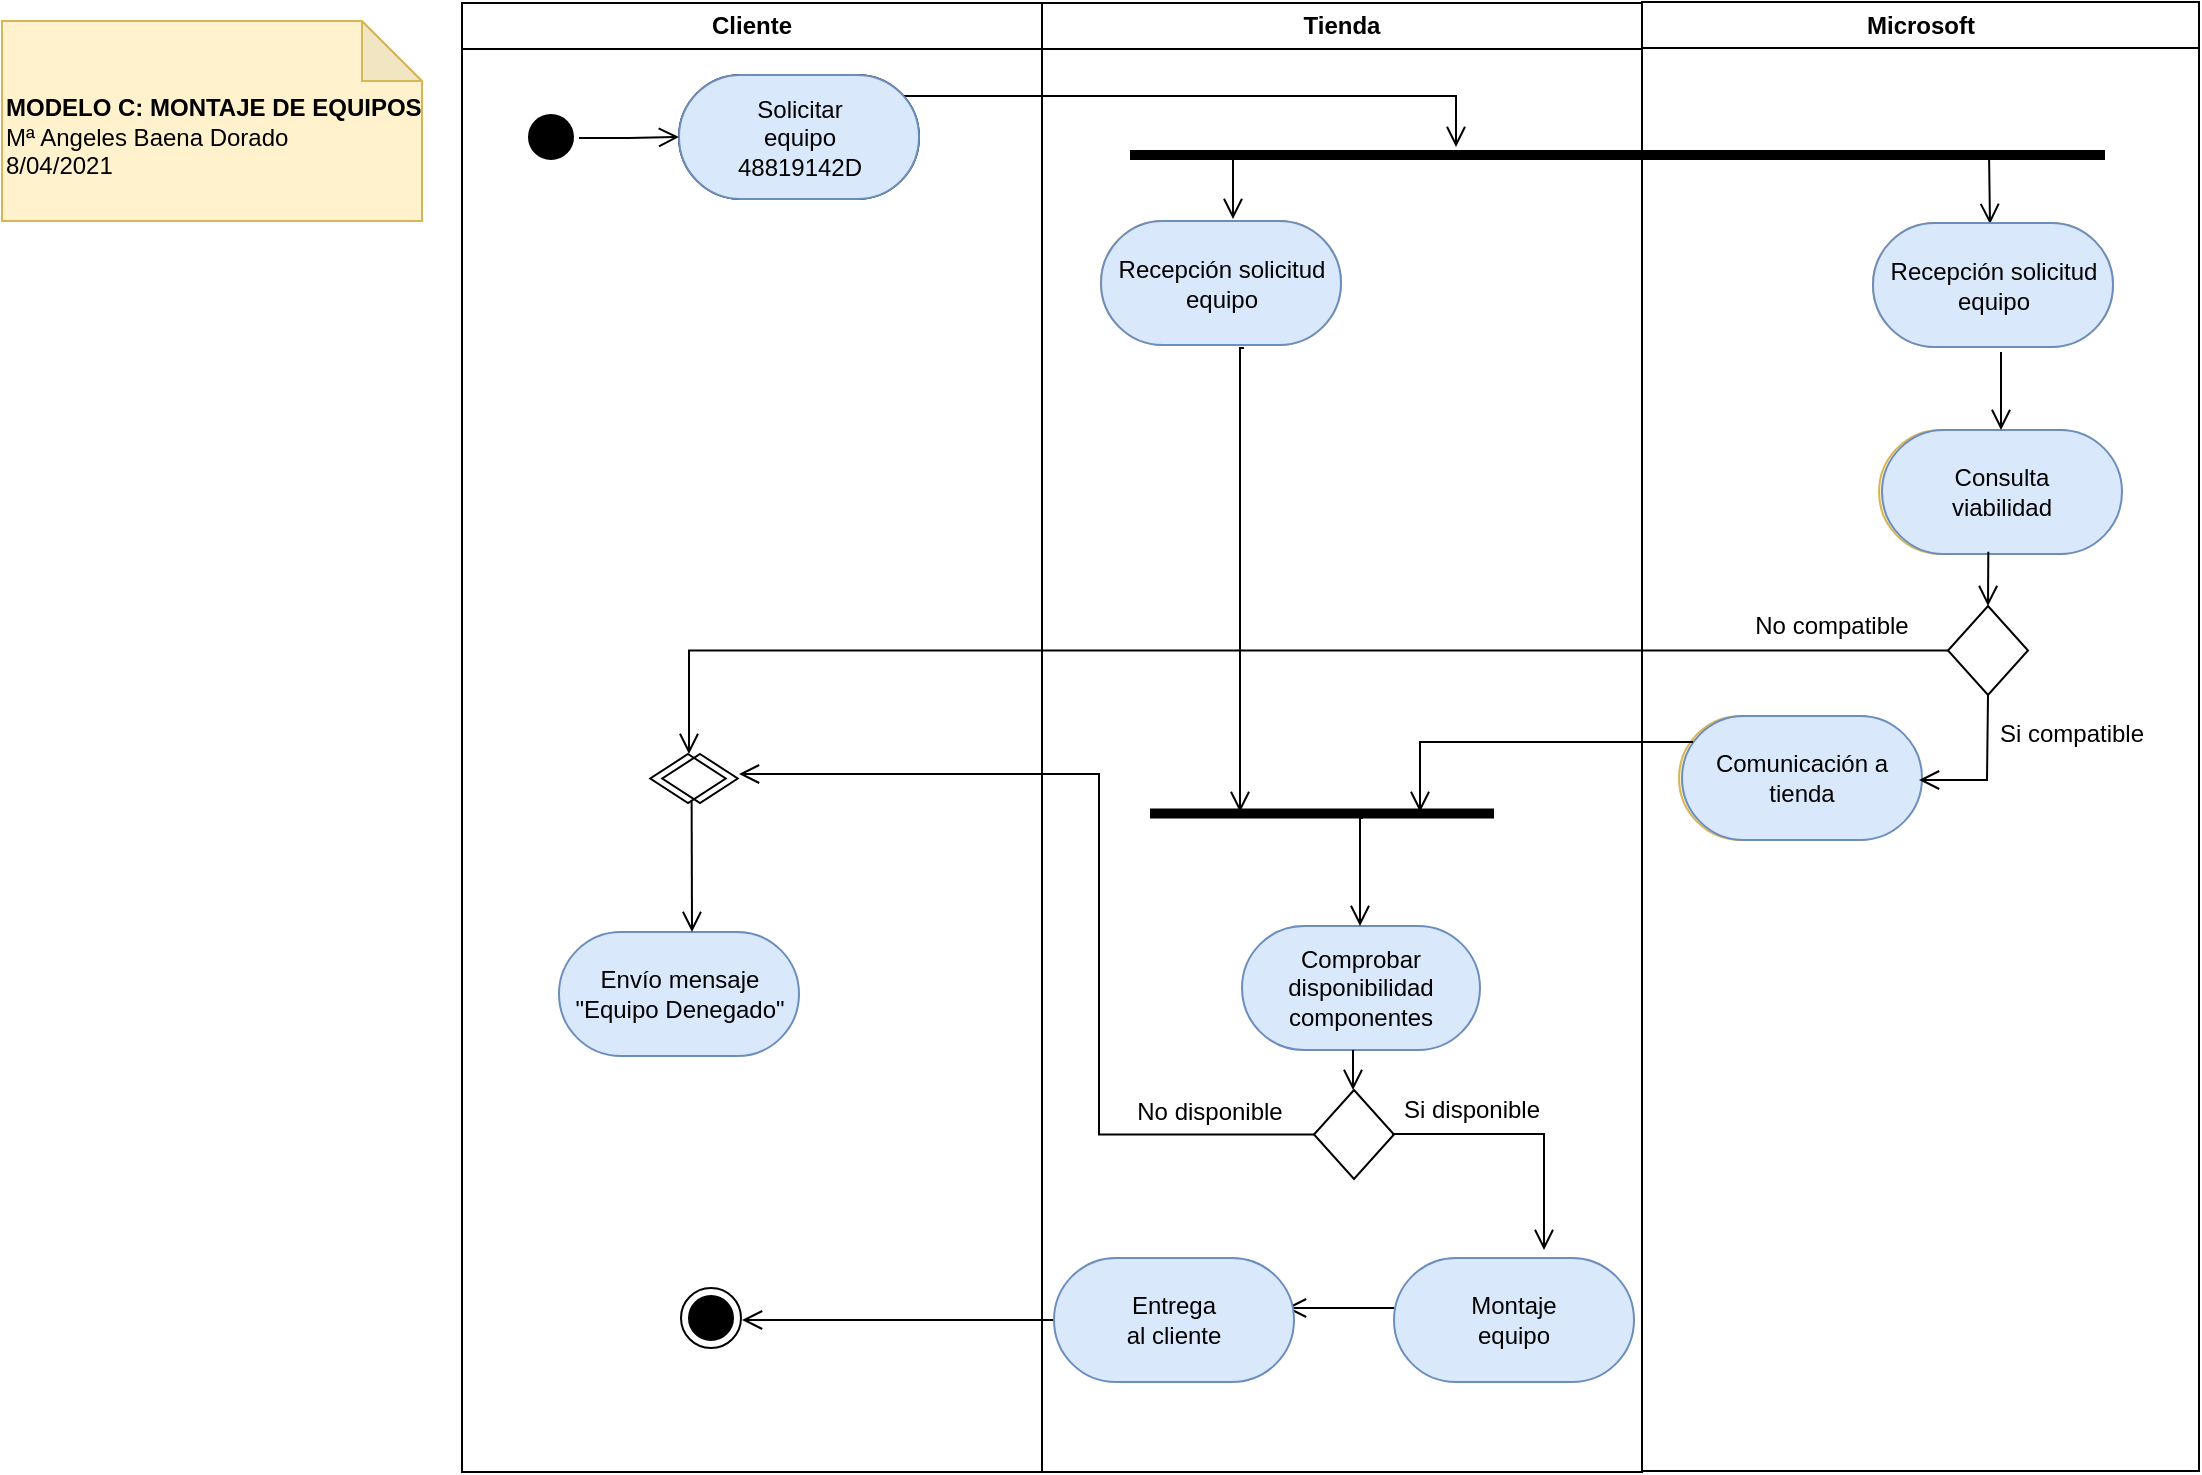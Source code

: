 <mxfile version="14.5.7" type="github">
  <diagram name="Page-1" id="e7e014a7-5840-1c2e-5031-d8a46d1fe8dd">
    <mxGraphModel dx="1422" dy="781" grid="1" gridSize="10" guides="1" tooltips="1" connect="1" arrows="1" fold="1" page="1" pageScale="1" pageWidth="1169" pageHeight="826" background="#ffffff" math="0" shadow="0">
      <root>
        <mxCell id="0" />
        <mxCell id="1" parent="0" />
        <mxCell id="2" value="Cliente" style="swimlane;whiteSpace=wrap" parent="1" vertex="1">
          <mxGeometry x="250" y="35.5" width="290" height="734.5" as="geometry" />
        </mxCell>
        <mxCell id="ZA-KN9Rf8BJQ1v--GHor-42" value="&lt;div&gt;Solicitar &lt;br&gt;&lt;/div&gt;&lt;div&gt;equipo&lt;/div&gt;&lt;div&gt;48819142D&lt;/div&gt;" style="rounded=1;whiteSpace=wrap;html=1;arcSize=50;" vertex="1" parent="2">
          <mxGeometry x="108.5" y="36" width="120" height="62" as="geometry" />
        </mxCell>
        <mxCell id="ZA-KN9Rf8BJQ1v--GHor-43" value="" style="edgeStyle=elbowEdgeStyle;elbow=horizontal;verticalAlign=bottom;endArrow=open;endSize=8;endFill=1;rounded=0" edge="1" parent="2">
          <mxGeometry x="290" y="19" as="geometry">
            <mxPoint x="496.5" y="72" as="targetPoint" />
            <mxPoint x="218.5" y="46.5" as="sourcePoint" />
            <Array as="points">
              <mxPoint x="497" y="52" />
            </Array>
          </mxGeometry>
        </mxCell>
        <mxCell id="38" value="" style="ellipse;shape=endState;fillColor=#000000;" parent="2" vertex="1">
          <mxGeometry x="109.5" y="642.5" width="30" height="30" as="geometry" />
        </mxCell>
        <mxCell id="ZA-KN9Rf8BJQ1v--GHor-61" value="Envío mensaje &quot;Equipo Denegado&quot;" style="rounded=1;whiteSpace=wrap;html=1;arcSize=50;fillColor=#dae8fc;strokeColor=#6c8ebf;" vertex="1" parent="2">
          <mxGeometry x="48.5" y="464.5" width="120" height="62" as="geometry" />
        </mxCell>
        <mxCell id="ZA-KN9Rf8BJQ1v--GHor-66" value="" style="rhombus;whiteSpace=wrap;html=1;strokeColor=#000000;fillColor=none;" vertex="1" parent="2">
          <mxGeometry x="94.13" y="375.5" width="37.75" height="24.5" as="geometry" />
        </mxCell>
        <mxCell id="ZA-KN9Rf8BJQ1v--GHor-85" value="" style="edgeStyle=elbowEdgeStyle;elbow=horizontal;verticalAlign=bottom;endArrow=open;endSize=8;endFill=1;rounded=0;exitX=0;exitY=0.5;exitDx=0;exitDy=0;" edge="1" parent="2" source="ZA-KN9Rf8BJQ1v--GHor-84">
          <mxGeometry x="37" y="246.5" as="geometry">
            <mxPoint x="140" y="658.5" as="targetPoint" />
            <mxPoint x="290" y="654.5" as="sourcePoint" />
            <Array as="points">
              <mxPoint x="200" y="645" />
            </Array>
          </mxGeometry>
        </mxCell>
        <mxCell id="5" value="" style="ellipse;shape=startState;fillColor=#000000;" parent="2" vertex="1">
          <mxGeometry x="29.5" y="52" width="30" height="30" as="geometry" />
        </mxCell>
        <mxCell id="ZA-KN9Rf8BJQ1v--GHor-103" value="&lt;div&gt;Solicitar &lt;br&gt;&lt;/div&gt;&lt;div&gt;equipo&lt;/div&gt;&lt;div&gt;48819142D&lt;/div&gt;" style="rounded=1;whiteSpace=wrap;html=1;arcSize=50;fillColor=#dae8fc;strokeColor=#6c8ebf;" vertex="1" parent="2">
          <mxGeometry x="108.5" y="36" width="120" height="62" as="geometry" />
        </mxCell>
        <mxCell id="ZA-KN9Rf8BJQ1v--GHor-104" value="Recepción solicitud equipo" style="rounded=1;whiteSpace=wrap;html=1;arcSize=50;fillColor=#fff2cc;strokeColor=#d6b656;" vertex="1" parent="2">
          <mxGeometry x="319.5" y="109" width="120" height="62" as="geometry" />
        </mxCell>
        <mxCell id="ZA-KN9Rf8BJQ1v--GHor-105" value="Recepción solicitud equipo" style="rounded=1;whiteSpace=wrap;html=1;arcSize=50;fillColor=#fff2cc;strokeColor=#d6b656;" vertex="1" parent="2">
          <mxGeometry x="705.5" y="110" width="120" height="62" as="geometry" />
        </mxCell>
        <mxCell id="ZA-KN9Rf8BJQ1v--GHor-106" value="&lt;div&gt;Consulta &lt;br&gt;&lt;/div&gt;&lt;div&gt;viabilidad&lt;/div&gt;" style="rounded=1;whiteSpace=wrap;html=1;arcSize=50;fillColor=#fff2cc;strokeColor=#d6b656;" vertex="1" parent="2">
          <mxGeometry x="708.5" y="213.5" width="120" height="62" as="geometry" />
        </mxCell>
        <mxCell id="ZA-KN9Rf8BJQ1v--GHor-107" value="Comunicación a tienda" style="rounded=1;whiteSpace=wrap;html=1;arcSize=50;fillColor=#fff2cc;strokeColor=#d6b656;" vertex="1" parent="2">
          <mxGeometry x="608.5" y="356.5" width="120" height="62" as="geometry" />
        </mxCell>
        <mxCell id="ZA-KN9Rf8BJQ1v--GHor-86" value="Si compatible" style="text;html=1;strokeColor=none;fillColor=none;align=center;verticalAlign=middle;whiteSpace=wrap;rounded=0;" vertex="1" parent="2">
          <mxGeometry x="760" y="355.5" width="90" height="20" as="geometry" />
        </mxCell>
        <mxCell id="3" value="Tienda" style="swimlane;whiteSpace=wrap" parent="1" vertex="1">
          <mxGeometry x="540" y="35.5" width="300" height="734.5" as="geometry" />
        </mxCell>
        <mxCell id="ZA-KN9Rf8BJQ1v--GHor-45" value="" style="html=1;points=[];perimeter=orthogonalPerimeter;fillColor=#000000;strokeColor=none;rotation=90;" vertex="1" parent="3">
          <mxGeometry x="285.25" y="-167.75" width="5" height="487.5" as="geometry" />
        </mxCell>
        <mxCell id="ZA-KN9Rf8BJQ1v--GHor-46" value="" style="edgeStyle=elbowEdgeStyle;elbow=horizontal;verticalAlign=bottom;endArrow=open;endSize=8;endFill=1;rounded=0" edge="1" parent="3">
          <mxGeometry x="240" y="41" as="geometry">
            <mxPoint x="95.5" y="108" as="targetPoint" />
            <mxPoint x="95.5" y="78" as="sourcePoint" />
          </mxGeometry>
        </mxCell>
        <mxCell id="ZA-KN9Rf8BJQ1v--GHor-77" value="Comprobar disponibilidad componentes" style="rounded=1;whiteSpace=wrap;html=1;arcSize=50;fillColor=#dae8fc;strokeColor=#6c8ebf;" vertex="1" parent="3">
          <mxGeometry x="100" y="461.5" width="119" height="62" as="geometry" />
        </mxCell>
        <mxCell id="ZA-KN9Rf8BJQ1v--GHor-78" value="" style="rhombus;whiteSpace=wrap;html=1;strokeColor=#000000;" vertex="1" parent="3">
          <mxGeometry x="136" y="543.5" width="40" height="44.5" as="geometry" />
        </mxCell>
        <mxCell id="ZA-KN9Rf8BJQ1v--GHor-79" value="" style="edgeStyle=elbowEdgeStyle;elbow=horizontal;verticalAlign=bottom;endArrow=open;endSize=8;endFill=1;rounded=0" edge="1" parent="3">
          <mxGeometry x="-1204.5" y="279" as="geometry">
            <mxPoint x="155.5" y="543.5" as="targetPoint" />
            <mxPoint x="155.5" y="523.5" as="sourcePoint" />
          </mxGeometry>
        </mxCell>
        <mxCell id="ZA-KN9Rf8BJQ1v--GHor-81" value="" style="edgeStyle=elbowEdgeStyle;elbow=horizontal;verticalAlign=bottom;endArrow=open;endSize=8;endFill=1;rounded=0;" edge="1" parent="3">
          <mxGeometry x="-1344.5" y="172" as="geometry">
            <mxPoint x="251" y="623.5" as="targetPoint" />
            <mxPoint x="175" y="565.5" as="sourcePoint" />
            <Array as="points">
              <mxPoint x="251" y="591" />
            </Array>
          </mxGeometry>
        </mxCell>
        <mxCell id="ZA-KN9Rf8BJQ1v--GHor-82" value="&lt;div&gt;Montaje&lt;/div&gt;&lt;div&gt;equipo&lt;/div&gt;" style="rounded=1;whiteSpace=wrap;html=1;arcSize=50;fillColor=#dae8fc;strokeColor=#6c8ebf;" vertex="1" parent="3">
          <mxGeometry x="176" y="627.5" width="120" height="62" as="geometry" />
        </mxCell>
        <mxCell id="ZA-KN9Rf8BJQ1v--GHor-83" value="" style="edgeStyle=elbowEdgeStyle;elbow=horizontal;verticalAlign=bottom;endArrow=open;endSize=8;endFill=1;rounded=0;" edge="1" parent="3">
          <mxGeometry x="-1342" y="235.75" as="geometry">
            <mxPoint x="122" y="652.5" as="targetPoint" />
            <mxPoint x="176" y="652.5" as="sourcePoint" />
            <Array as="points" />
          </mxGeometry>
        </mxCell>
        <mxCell id="ZA-KN9Rf8BJQ1v--GHor-89" value="Si disponible" style="text;html=1;strokeColor=none;fillColor=none;align=center;verticalAlign=middle;whiteSpace=wrap;rounded=0;" vertex="1" parent="3">
          <mxGeometry x="170" y="543.5" width="90" height="20" as="geometry" />
        </mxCell>
        <mxCell id="ZA-KN9Rf8BJQ1v--GHor-90" value="No disponible" style="text;html=1;strokeColor=none;fillColor=none;align=center;verticalAlign=middle;whiteSpace=wrap;rounded=0;" vertex="1" parent="3">
          <mxGeometry x="38.5" y="544.5" width="90" height="20" as="geometry" />
        </mxCell>
        <mxCell id="ZA-KN9Rf8BJQ1v--GHor-94" value="" style="edgeStyle=elbowEdgeStyle;elbow=horizontal;verticalAlign=bottom;endArrow=open;endSize=8;endFill=1;rounded=0;exitX=0.596;exitY=1.024;exitDx=0;exitDy=0;exitPerimeter=0;" edge="1" parent="3" source="ZA-KN9Rf8BJQ1v--GHor-50">
          <mxGeometry x="-918" y="-201.5" as="geometry">
            <mxPoint x="98.5" y="404.5" as="targetPoint" />
            <mxPoint x="98.5" y="174.5" as="sourcePoint" />
            <Array as="points">
              <mxPoint x="99" y="255" />
              <mxPoint x="99" y="255" />
              <mxPoint x="110" y="255" />
            </Array>
          </mxGeometry>
        </mxCell>
        <mxCell id="ZA-KN9Rf8BJQ1v--GHor-95" value="" style="html=1;points=[];perimeter=orthogonalPerimeter;fillColor=#000000;strokeColor=none;rotation=90;" vertex="1" parent="3">
          <mxGeometry x="137.5" y="319.25" width="5" height="172" as="geometry" />
        </mxCell>
        <mxCell id="ZA-KN9Rf8BJQ1v--GHor-99" value="" style="edgeStyle=elbowEdgeStyle;elbow=horizontal;verticalAlign=bottom;endArrow=open;endSize=8;endFill=1;rounded=0;entryX=0.5;entryY=0;entryDx=0;entryDy=0;exitX=0.95;exitY=0.381;exitDx=0;exitDy=0;exitPerimeter=0;" edge="1" parent="3" source="ZA-KN9Rf8BJQ1v--GHor-95" target="ZA-KN9Rf8BJQ1v--GHor-77">
          <mxGeometry x="-816.48" y="-131.5" as="geometry">
            <mxPoint x="258.5" y="244.5" as="targetPoint" />
            <mxPoint x="200.02" y="244.5" as="sourcePoint" />
            <Array as="points">
              <mxPoint x="159" y="345" />
            </Array>
          </mxGeometry>
        </mxCell>
        <mxCell id="ZA-KN9Rf8BJQ1v--GHor-84" value="&lt;div&gt;Entrega &lt;br&gt;&lt;/div&gt;&lt;div&gt;al cliente&lt;/div&gt;" style="rounded=1;whiteSpace=wrap;html=1;arcSize=50;fillColor=#dae8fc;strokeColor=#6c8ebf;" vertex="1" parent="3">
          <mxGeometry x="6" y="627.5" width="120" height="62" as="geometry" />
        </mxCell>
        <mxCell id="4" value="Microsoft" style="swimlane;whiteSpace=wrap" parent="1" vertex="1">
          <mxGeometry x="840" y="35" width="278.5" height="734.5" as="geometry" />
        </mxCell>
        <mxCell id="ZA-KN9Rf8BJQ1v--GHor-48" value="" style="edgeStyle=elbowEdgeStyle;elbow=horizontal;verticalAlign=bottom;endArrow=open;endSize=8;endFill=1;rounded=0" edge="1" parent="4">
          <mxGeometry x="-126.5" y="-84" as="geometry">
            <mxPoint x="173.5" y="111" as="targetPoint" />
            <mxPoint x="173.5" y="75" as="sourcePoint" />
            <Array as="points">
              <mxPoint x="174" y="97" />
            </Array>
          </mxGeometry>
        </mxCell>
        <mxCell id="ZA-KN9Rf8BJQ1v--GHor-49" value="&lt;div&gt;Consulta &lt;br&gt;&lt;/div&gt;&lt;div&gt;viabilidad&lt;/div&gt;" style="rounded=1;whiteSpace=wrap;html=1;arcSize=50;fillColor=#dae8fc;strokeColor=#6c8ebf;" vertex="1" parent="4">
          <mxGeometry x="120" y="214" width="120" height="62" as="geometry" />
        </mxCell>
        <mxCell id="ZA-KN9Rf8BJQ1v--GHor-55" value="" style="rhombus;whiteSpace=wrap;html=1;strokeColor=#000000;" vertex="1" parent="4">
          <mxGeometry x="153" y="302" width="40" height="44.5" as="geometry" />
        </mxCell>
        <mxCell id="ZA-KN9Rf8BJQ1v--GHor-70" value="" style="edgeStyle=elbowEdgeStyle;elbow=horizontal;verticalAlign=bottom;endArrow=open;endSize=8;endFill=1;rounded=0;exitX=0.443;exitY=0.981;exitDx=0;exitDy=0;exitPerimeter=0;" edge="1" parent="4" source="ZA-KN9Rf8BJQ1v--GHor-49">
          <mxGeometry x="-397.5" y="73" as="geometry">
            <mxPoint x="172.5" y="302" as="targetPoint" />
            <mxPoint x="172.5" y="282" as="sourcePoint" />
          </mxGeometry>
        </mxCell>
        <mxCell id="ZA-KN9Rf8BJQ1v--GHor-88" value="No compatible" style="text;html=1;strokeColor=none;fillColor=none;align=center;verticalAlign=middle;whiteSpace=wrap;rounded=0;" vertex="1" parent="4">
          <mxGeometry x="50" y="302" width="90" height="20" as="geometry" />
        </mxCell>
        <mxCell id="ZA-KN9Rf8BJQ1v--GHor-57" value="Comunicación a tienda" style="rounded=1;whiteSpace=wrap;html=1;arcSize=50;fillColor=#dae8fc;strokeColor=#6c8ebf;" vertex="1" parent="4">
          <mxGeometry x="20" y="357" width="120" height="62" as="geometry" />
        </mxCell>
        <mxCell id="ZA-KN9Rf8BJQ1v--GHor-102" value="" style="edgeStyle=elbowEdgeStyle;elbow=horizontal;verticalAlign=bottom;endArrow=open;endSize=8;endFill=1;rounded=0;" edge="1" parent="4">
          <mxGeometry x="113.19" y="-235" as="geometry">
            <mxPoint x="179.69" y="214" as="targetPoint" />
            <mxPoint x="179.5" y="175" as="sourcePoint" />
            <Array as="points" />
          </mxGeometry>
        </mxCell>
        <mxCell id="6" value="" style="edgeStyle=elbowEdgeStyle;elbow=horizontal;verticalAlign=bottom;endArrow=open;endSize=8;endFill=1;rounded=0" parent="1" target="ZA-KN9Rf8BJQ1v--GHor-42" edge="1">
          <mxGeometry x="350" y="75.5" as="geometry">
            <mxPoint x="365.5" y="145.5" as="targetPoint" />
            <mxPoint x="308.5" y="103" as="sourcePoint" />
          </mxGeometry>
        </mxCell>
        <mxCell id="ZA-KN9Rf8BJQ1v--GHor-50" value="Recepción solicitud equipo" style="rounded=1;whiteSpace=wrap;html=1;arcSize=50;fillColor=#dae8fc;strokeColor=#6c8ebf;" vertex="1" parent="1">
          <mxGeometry x="569.5" y="144.5" width="120" height="62" as="geometry" />
        </mxCell>
        <mxCell id="ZA-KN9Rf8BJQ1v--GHor-51" value="Recepción solicitud equipo" style="rounded=1;whiteSpace=wrap;html=1;arcSize=50;fillColor=#dae8fc;strokeColor=#6c8ebf;" vertex="1" parent="1">
          <mxGeometry x="955.5" y="145.5" width="120" height="62" as="geometry" />
        </mxCell>
        <mxCell id="ZA-KN9Rf8BJQ1v--GHor-58" value="" style="edgeStyle=elbowEdgeStyle;elbow=horizontal;verticalAlign=bottom;endArrow=open;endSize=8;endFill=1;rounded=0;exitX=0.5;exitY=1;exitDx=0;exitDy=0;" edge="1" parent="1" source="ZA-KN9Rf8BJQ1v--GHor-55">
          <mxGeometry x="884" y="260.5" as="geometry">
            <mxPoint x="978.5" y="424" as="targetPoint" />
            <mxPoint x="1012.5" y="393" as="sourcePoint" />
            <Array as="points">
              <mxPoint x="1012.5" y="424" />
              <mxPoint x="1497.5" y="566" />
            </Array>
          </mxGeometry>
        </mxCell>
        <mxCell id="ZA-KN9Rf8BJQ1v--GHor-73" value="" style="rhombus;whiteSpace=wrap;html=1;strokeColor=#000000;fillColor=none;" vertex="1" parent="1">
          <mxGeometry x="350.13" y="411" width="37.75" height="24.5" as="geometry" />
        </mxCell>
        <mxCell id="ZA-KN9Rf8BJQ1v--GHor-75" value="" style="edgeStyle=elbowEdgeStyle;elbow=horizontal;verticalAlign=bottom;endArrow=open;endSize=8;endFill=1;rounded=0;exitX=0.389;exitY=0.966;exitDx=0;exitDy=0;exitPerimeter=0;" edge="1" parent="1" source="ZA-KN9Rf8BJQ1v--GHor-73" target="ZA-KN9Rf8BJQ1v--GHor-61">
          <mxGeometry x="298.5" y="51" as="geometry">
            <mxPoint x="635.5" y="153.5" as="targetPoint" />
            <mxPoint x="635.5" y="123.5" as="sourcePoint" />
            <Array as="points" />
          </mxGeometry>
        </mxCell>
        <mxCell id="ZA-KN9Rf8BJQ1v--GHor-80" value="" style="edgeStyle=elbowEdgeStyle;elbow=horizontal;verticalAlign=bottom;endArrow=open;endSize=8;endFill=1;rounded=0;exitX=0;exitY=0.5;exitDx=0;exitDy=0;" edge="1" parent="1" source="ZA-KN9Rf8BJQ1v--GHor-78">
          <mxGeometry x="535.5" y="458.75" as="geometry">
            <mxPoint x="388.5" y="421" as="targetPoint" />
            <mxPoint x="698.5" y="600" as="sourcePoint" />
            <Array as="points">
              <mxPoint x="568.5" y="510" />
              <mxPoint x="1149" y="764.25" />
            </Array>
          </mxGeometry>
        </mxCell>
        <mxCell id="ZA-KN9Rf8BJQ1v--GHor-56" value="" style="edgeStyle=elbowEdgeStyle;elbow=horizontal;verticalAlign=bottom;endArrow=open;endSize=8;endFill=1;rounded=0;exitX=0.046;exitY=0.209;exitDx=0;exitDy=0;exitPerimeter=0;" edge="1" parent="1" source="ZA-KN9Rf8BJQ1v--GHor-57">
          <mxGeometry x="860" y="260.5" as="geometry">
            <mxPoint x="729.5" y="440" as="targetPoint" />
            <mxPoint x="858.5" y="413" as="sourcePoint" />
            <Array as="points">
              <mxPoint x="729" y="440.5" />
            </Array>
          </mxGeometry>
        </mxCell>
        <mxCell id="ZA-KN9Rf8BJQ1v--GHor-69" value="" style="edgeStyle=elbowEdgeStyle;elbow=horizontal;verticalAlign=bottom;endArrow=open;endSize=8;endFill=1;rounded=0;entryX=0.5;entryY=0;entryDx=0;entryDy=0;exitX=0;exitY=0.5;exitDx=0;exitDy=0;" edge="1" parent="1" source="ZA-KN9Rf8BJQ1v--GHor-55" target="ZA-KN9Rf8BJQ1v--GHor-66">
          <mxGeometry x="381.5" y="227.5" as="geometry">
            <mxPoint x="789.5" y="316" as="targetPoint" />
            <mxPoint x="968.5" y="360" as="sourcePoint" />
            <Array as="points">
              <mxPoint x="363.5" y="364" />
              <mxPoint x="768.5" y="350" />
              <mxPoint x="678.5" y="331" />
            </Array>
          </mxGeometry>
        </mxCell>
        <mxCell id="ZA-KN9Rf8BJQ1v--GHor-100" value="&lt;div align=&quot;left&quot;&gt;&lt;b&gt;&lt;br&gt;&lt;/b&gt;&lt;/div&gt;&lt;div align=&quot;left&quot;&gt;&lt;b&gt;MODELO C: MONTAJE DE EQUIPOS&lt;/b&gt;&lt;br&gt;&lt;/div&gt;&lt;div align=&quot;left&quot;&gt;Mª Angeles Baena Dorado&lt;/div&gt;&lt;div align=&quot;left&quot;&gt;8/04/2021&lt;br&gt;&lt;/div&gt;" style="shape=note;whiteSpace=wrap;html=1;backgroundOutline=1;darkOpacity=0.05;strokeColor=#d6b656;fillColor=#fff2cc;align=left;" vertex="1" parent="1">
          <mxGeometry x="20" y="44.5" width="210" height="100" as="geometry" />
        </mxCell>
      </root>
    </mxGraphModel>
  </diagram>
</mxfile>
